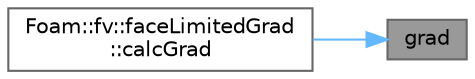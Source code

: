 digraph "grad"
{
 // LATEX_PDF_SIZE
  bgcolor="transparent";
  edge [fontname=Helvetica,fontsize=10,labelfontname=Helvetica,labelfontsize=10];
  node [fontname=Helvetica,fontsize=10,shape=box,height=0.2,width=0.4];
  rankdir="RL";
  Node1 [id="Node000001",label="grad",height=0.2,width=0.4,color="gray40", fillcolor="grey60", style="filled", fontcolor="black",tooltip=" "];
  Node1 -> Node2 [id="edge1_Node000001_Node000002",dir="back",color="steelblue1",style="solid",tooltip=" "];
  Node2 [id="Node000002",label="Foam::fv::faceLimitedGrad\l::calcGrad",height=0.2,width=0.4,color="grey40", fillcolor="white", style="filled",URL="$classFoam_1_1fv_1_1faceLimitedGrad.html#a32c9a6b801bb32425bdce1dfb93bfb1c",tooltip=" "];
}
